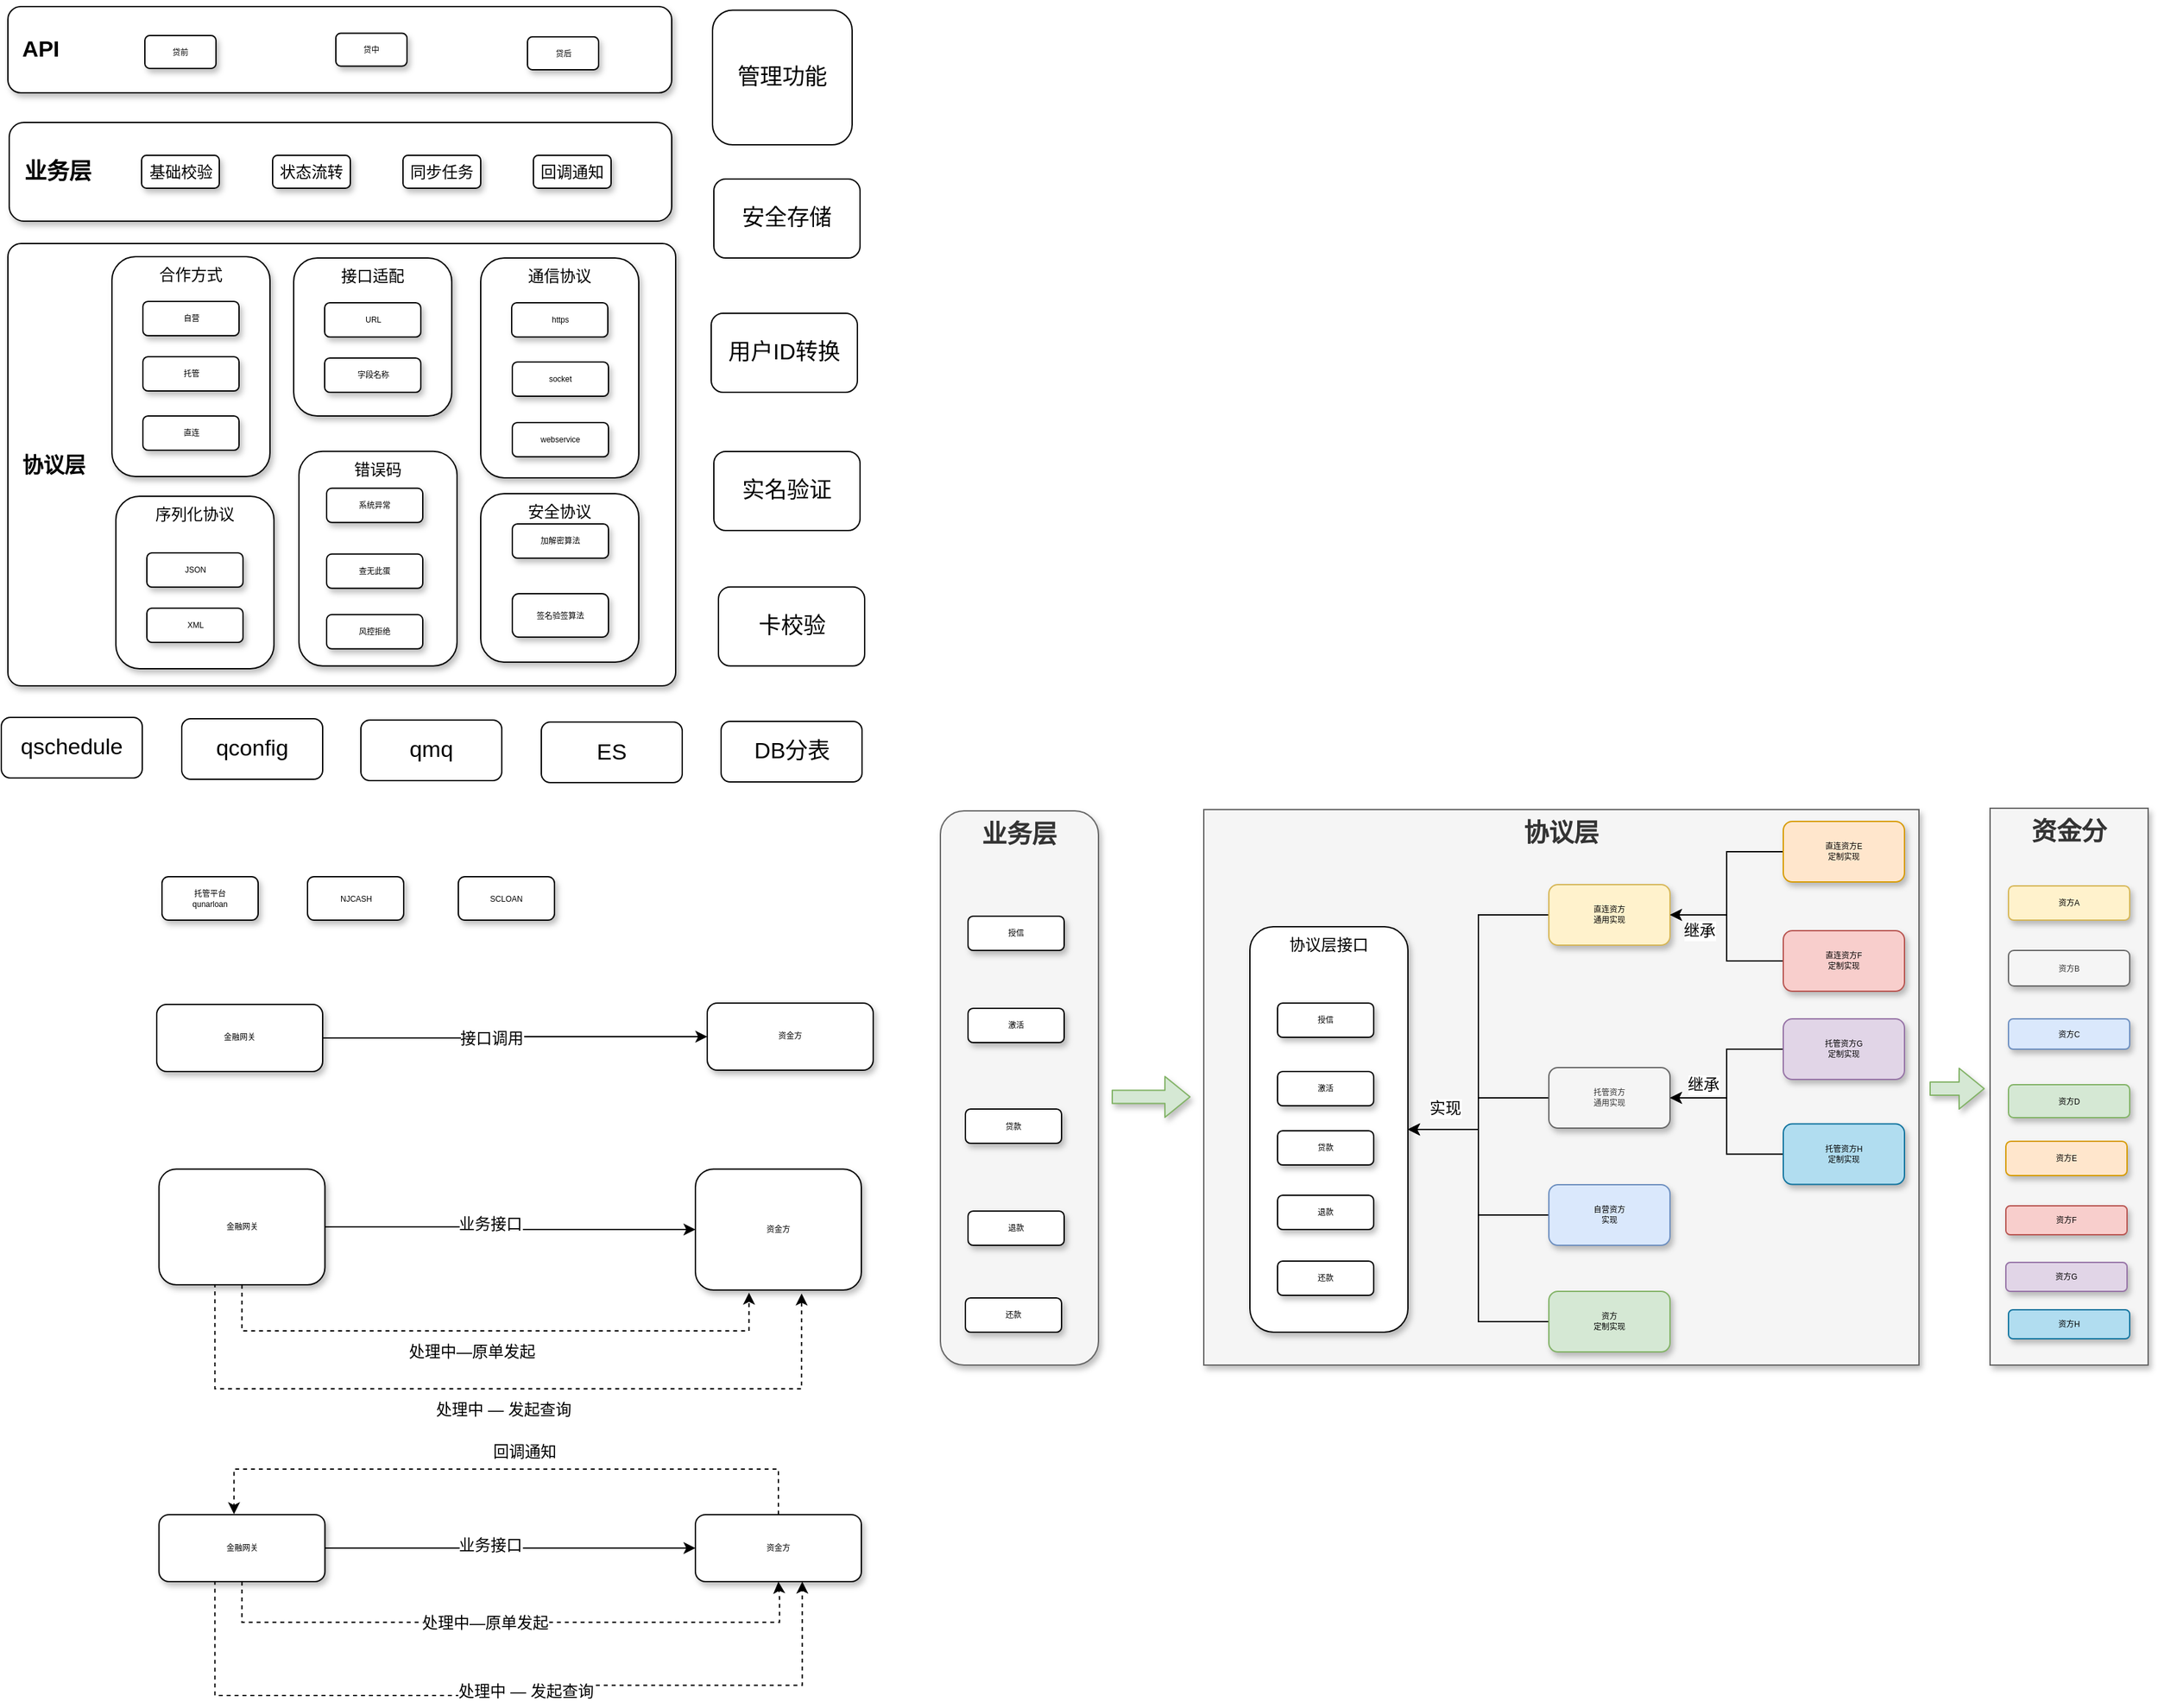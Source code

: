 <mxfile version="12.8.9" type="github">
  <diagram id="pQbSXTKy-mhwdIOJWXm_" name="第 1 页">
    <mxGraphModel dx="1940" dy="1809" grid="0" gridSize="10" guides="1" tooltips="1" connect="1" arrows="1" fold="1" page="1" pageScale="1" pageWidth="827" pageHeight="1169" math="0" shadow="0">
      <root>
        <mxCell id="0" />
        <mxCell id="1" parent="0" />
        <mxCell id="oRhJdaxvoY9CLy49b8uQ-59" value="资金分" style="rounded=0;whiteSpace=wrap;html=1;verticalAlign=top;fontSize=19;fontStyle=1;shadow=1;fillColor=#f5f5f5;strokeColor=#666666;fontColor=#333333;" parent="1" vertex="1">
          <mxGeometry x="773" y="391" width="120" height="423" as="geometry" />
        </mxCell>
        <mxCell id="oRhJdaxvoY9CLy49b8uQ-37" value="协议层" style="rounded=0;whiteSpace=wrap;html=1;verticalAlign=top;fontStyle=1;fontSize=19;shadow=1;fillColor=#f5f5f5;strokeColor=#666666;fontColor=#333333;" parent="1" vertex="1">
          <mxGeometry x="176" y="392" width="543" height="422" as="geometry" />
        </mxCell>
        <mxCell id="jV6rehnpYOMUCbgezzGA-40" value="托管平台&lt;br&gt;qunarloan" style="rounded=1;whiteSpace=wrap;html=1;fontSize=6;shadow=1;" parent="1" vertex="1">
          <mxGeometry x="-615" y="443" width="73" height="33" as="geometry" />
        </mxCell>
        <mxCell id="jV6rehnpYOMUCbgezzGA-41" value="NJCASH" style="rounded=1;whiteSpace=wrap;html=1;fontSize=6;shadow=1;" parent="1" vertex="1">
          <mxGeometry x="-504.5" y="443" width="73" height="33" as="geometry" />
        </mxCell>
        <mxCell id="jV6rehnpYOMUCbgezzGA-42" value="SCLOAN" style="rounded=1;whiteSpace=wrap;html=1;fontSize=6;shadow=1;" parent="1" vertex="1">
          <mxGeometry x="-390" y="443" width="73" height="33" as="geometry" />
        </mxCell>
        <mxCell id="jV6rehnpYOMUCbgezzGA-75" value="协议层接口" style="rounded=1;whiteSpace=wrap;html=1;verticalAlign=top;shadow=1;" parent="1" vertex="1">
          <mxGeometry x="211" y="481" width="120" height="308" as="geometry" />
        </mxCell>
        <mxCell id="jV6rehnpYOMUCbgezzGA-76" value="授信" style="rounded=1;whiteSpace=wrap;html=1;fontSize=6;shadow=1;" parent="1" vertex="1">
          <mxGeometry x="232" y="539" width="73" height="26" as="geometry" />
        </mxCell>
        <mxCell id="jV6rehnpYOMUCbgezzGA-77" value="退款" style="rounded=1;whiteSpace=wrap;html=1;fontSize=6;shadow=1;" parent="1" vertex="1">
          <mxGeometry x="232" y="685" width="73" height="26" as="geometry" />
        </mxCell>
        <mxCell id="jV6rehnpYOMUCbgezzGA-78" value="贷款" style="rounded=1;whiteSpace=wrap;html=1;fontSize=6;shadow=1;" parent="1" vertex="1">
          <mxGeometry x="232" y="636" width="73" height="26" as="geometry" />
        </mxCell>
        <mxCell id="jV6rehnpYOMUCbgezzGA-79" value="还款" style="rounded=1;whiteSpace=wrap;html=1;fontSize=6;shadow=1;" parent="1" vertex="1">
          <mxGeometry x="232" y="735" width="73" height="26" as="geometry" />
        </mxCell>
        <mxCell id="jV6rehnpYOMUCbgezzGA-84" style="edgeStyle=orthogonalEdgeStyle;rounded=0;orthogonalLoop=1;jettySize=auto;html=1;exitX=0;exitY=0.5;exitDx=0;exitDy=0;entryX=1;entryY=0.5;entryDx=0;entryDy=0;shadow=0;" parent="1" source="jV6rehnpYOMUCbgezzGA-81" target="jV6rehnpYOMUCbgezzGA-75" edge="1">
          <mxGeometry relative="1" as="geometry" />
        </mxCell>
        <mxCell id="jV6rehnpYOMUCbgezzGA-81" value="直连资方&lt;br&gt;通用实现" style="rounded=1;whiteSpace=wrap;html=1;fontSize=6;fillColor=#fff2cc;strokeColor=#d6b656;shadow=1;" parent="1" vertex="1">
          <mxGeometry x="438" y="449" width="92" height="46" as="geometry" />
        </mxCell>
        <mxCell id="jV6rehnpYOMUCbgezzGA-85" style="edgeStyle=orthogonalEdgeStyle;rounded=0;orthogonalLoop=1;jettySize=auto;html=1;exitX=0;exitY=0.5;exitDx=0;exitDy=0;shadow=0;" parent="1" source="jV6rehnpYOMUCbgezzGA-82" target="jV6rehnpYOMUCbgezzGA-75" edge="1">
          <mxGeometry relative="1" as="geometry" />
        </mxCell>
        <mxCell id="jV6rehnpYOMUCbgezzGA-87" value="实现" style="text;html=1;align=center;verticalAlign=middle;resizable=0;points=[];labelBackgroundColor=#ffffff;shadow=0;" parent="jV6rehnpYOMUCbgezzGA-85" vertex="1" connectable="0">
          <mxGeometry x="-0.215" y="-3" relative="1" as="geometry">
            <mxPoint x="-28" y="11" as="offset" />
          </mxGeometry>
        </mxCell>
        <mxCell id="jV6rehnpYOMUCbgezzGA-82" value="托管资方&lt;br&gt;通用实现" style="rounded=1;whiteSpace=wrap;html=1;fontSize=6;fillColor=#f5f5f5;strokeColor=#666666;fontColor=#333333;shadow=1;" parent="1" vertex="1">
          <mxGeometry x="438" y="588" width="92" height="46" as="geometry" />
        </mxCell>
        <mxCell id="jV6rehnpYOMUCbgezzGA-86" style="edgeStyle=orthogonalEdgeStyle;rounded=0;orthogonalLoop=1;jettySize=auto;html=1;shadow=0;" parent="1" source="jV6rehnpYOMUCbgezzGA-83" target="jV6rehnpYOMUCbgezzGA-75" edge="1">
          <mxGeometry relative="1" as="geometry" />
        </mxCell>
        <mxCell id="jV6rehnpYOMUCbgezzGA-83" value="自营资方&lt;br&gt;实现" style="rounded=1;whiteSpace=wrap;html=1;fontSize=6;fillColor=#dae8fc;strokeColor=#6c8ebf;shadow=1;" parent="1" vertex="1">
          <mxGeometry x="438" y="677" width="92" height="46" as="geometry" />
        </mxCell>
        <mxCell id="jV6rehnpYOMUCbgezzGA-89" value="" style="edgeStyle=orthogonalEdgeStyle;rounded=0;orthogonalLoop=1;jettySize=auto;html=1;entryX=1;entryY=0.5;entryDx=0;entryDy=0;shadow=0;" parent="1" source="jV6rehnpYOMUCbgezzGA-88" target="jV6rehnpYOMUCbgezzGA-81" edge="1">
          <mxGeometry relative="1" as="geometry" />
        </mxCell>
        <mxCell id="jV6rehnpYOMUCbgezzGA-88" value="直连资方E&lt;br&gt;定制实现" style="rounded=1;whiteSpace=wrap;html=1;fontSize=6;fillColor=#ffe6cc;strokeColor=#d79b00;shadow=1;" parent="1" vertex="1">
          <mxGeometry x="616" y="401" width="92" height="46" as="geometry" />
        </mxCell>
        <mxCell id="jV6rehnpYOMUCbgezzGA-93" style="edgeStyle=orthogonalEdgeStyle;rounded=0;orthogonalLoop=1;jettySize=auto;html=1;entryX=1;entryY=0.5;entryDx=0;entryDy=0;shadow=0;" parent="1" source="jV6rehnpYOMUCbgezzGA-91" target="jV6rehnpYOMUCbgezzGA-81" edge="1">
          <mxGeometry relative="1" as="geometry" />
        </mxCell>
        <mxCell id="jV6rehnpYOMUCbgezzGA-98" value="继承" style="text;html=1;align=center;verticalAlign=middle;resizable=0;points=[];labelBackgroundColor=#ffffff;shadow=0;" parent="jV6rehnpYOMUCbgezzGA-93" vertex="1" connectable="0">
          <mxGeometry x="0.443" y="1" relative="1" as="geometry">
            <mxPoint x="-12" y="11" as="offset" />
          </mxGeometry>
        </mxCell>
        <mxCell id="jV6rehnpYOMUCbgezzGA-91" value="直连资方F&lt;br&gt;定制实现" style="rounded=1;whiteSpace=wrap;html=1;fontSize=6;fillColor=#f8cecc;strokeColor=#b85450;shadow=1;" parent="1" vertex="1">
          <mxGeometry x="616" y="484" width="92" height="46" as="geometry" />
        </mxCell>
        <mxCell id="jV6rehnpYOMUCbgezzGA-94" value="" style="edgeStyle=orthogonalEdgeStyle;rounded=0;orthogonalLoop=1;jettySize=auto;html=1;shadow=0;" parent="1" source="jV6rehnpYOMUCbgezzGA-95" target="jV6rehnpYOMUCbgezzGA-82" edge="1">
          <mxGeometry relative="1" as="geometry">
            <mxPoint x="530" y="617.75" as="targetPoint" />
          </mxGeometry>
        </mxCell>
        <mxCell id="jV6rehnpYOMUCbgezzGA-95" value="托管资方G&lt;br&gt;定制实现" style="rounded=1;whiteSpace=wrap;html=1;fontSize=6;fillColor=#e1d5e7;strokeColor=#9673a6;shadow=1;" parent="1" vertex="1">
          <mxGeometry x="616" y="551" width="92" height="46" as="geometry" />
        </mxCell>
        <mxCell id="jV6rehnpYOMUCbgezzGA-96" style="edgeStyle=orthogonalEdgeStyle;rounded=0;orthogonalLoop=1;jettySize=auto;html=1;shadow=0;" parent="1" source="jV6rehnpYOMUCbgezzGA-97" target="jV6rehnpYOMUCbgezzGA-82" edge="1">
          <mxGeometry relative="1" as="geometry">
            <mxPoint x="530" y="617.75" as="targetPoint" />
          </mxGeometry>
        </mxCell>
        <mxCell id="jV6rehnpYOMUCbgezzGA-99" value="继承" style="text;html=1;align=center;verticalAlign=middle;resizable=0;points=[];labelBackgroundColor=#ffffff;shadow=0;" parent="jV6rehnpYOMUCbgezzGA-96" vertex="1" connectable="0">
          <mxGeometry x="0.519" y="2" relative="1" as="geometry">
            <mxPoint x="-5.8" y="-12" as="offset" />
          </mxGeometry>
        </mxCell>
        <mxCell id="jV6rehnpYOMUCbgezzGA-97" value="托管资方H&lt;br&gt;定制实现" style="rounded=1;whiteSpace=wrap;html=1;fontSize=6;fillColor=#b1ddf0;shadow=1;strokeColor=#10739e;" parent="1" vertex="1">
          <mxGeometry x="616" y="630.75" width="92" height="46" as="geometry" />
        </mxCell>
        <mxCell id="jV6rehnpYOMUCbgezzGA-102" style="edgeStyle=orthogonalEdgeStyle;rounded=0;orthogonalLoop=1;jettySize=auto;html=1;entryX=1;entryY=0.5;entryDx=0;entryDy=0;shadow=0;" parent="1" source="jV6rehnpYOMUCbgezzGA-100" target="jV6rehnpYOMUCbgezzGA-75" edge="1">
          <mxGeometry relative="1" as="geometry" />
        </mxCell>
        <mxCell id="jV6rehnpYOMUCbgezzGA-100" value="资方&lt;br&gt;定制实现" style="rounded=1;whiteSpace=wrap;html=1;fontSize=6;fillColor=#d5e8d4;strokeColor=#82b366;shadow=1;" parent="1" vertex="1">
          <mxGeometry x="438" y="758" width="92" height="46" as="geometry" />
        </mxCell>
        <mxCell id="jV6rehnpYOMUCbgezzGA-101" style="edgeStyle=orthogonalEdgeStyle;rounded=0;orthogonalLoop=1;jettySize=auto;html=1;exitX=0.5;exitY=1;exitDx=0;exitDy=0;fillColor=#fff2cc;strokeColor=#d6b656;shadow=0;" parent="1" source="jV6rehnpYOMUCbgezzGA-91" target="jV6rehnpYOMUCbgezzGA-91" edge="1">
          <mxGeometry relative="1" as="geometry" />
        </mxCell>
        <mxCell id="oRhJdaxvoY9CLy49b8uQ-34" value="激活" style="rounded=1;whiteSpace=wrap;html=1;fontSize=6;shadow=1;" parent="1" vertex="1">
          <mxGeometry x="232" y="591" width="73" height="26" as="geometry" />
        </mxCell>
        <mxCell id="oRhJdaxvoY9CLy49b8uQ-51" value="" style="shape=flexArrow;endArrow=classic;html=1;fillColor=#d5e8d4;strokeColor=#82b366;shadow=1;" parent="1" edge="1">
          <mxGeometry width="50" height="50" relative="1" as="geometry">
            <mxPoint x="106" y="610.29" as="sourcePoint" />
            <mxPoint x="166" y="610.29" as="targetPoint" />
          </mxGeometry>
        </mxCell>
        <mxCell id="oRhJdaxvoY9CLy49b8uQ-52" value="资方E" style="rounded=1;whiteSpace=wrap;html=1;fontSize=6;fillColor=#ffe6cc;strokeColor=#d79b00;shadow=1;" parent="1" vertex="1">
          <mxGeometry x="785" y="644" width="92" height="26" as="geometry" />
        </mxCell>
        <mxCell id="oRhJdaxvoY9CLy49b8uQ-53" value="资方B" style="rounded=1;whiteSpace=wrap;html=1;fontSize=6;fillColor=#f5f5f5;strokeColor=#666666;fontColor=#333333;shadow=1;" parent="1" vertex="1">
          <mxGeometry x="787" y="499" width="92" height="27" as="geometry" />
        </mxCell>
        <mxCell id="oRhJdaxvoY9CLy49b8uQ-54" value="资方C" style="rounded=1;whiteSpace=wrap;html=1;fontSize=6;fillColor=#dae8fc;strokeColor=#6c8ebf;shadow=1;" parent="1" vertex="1">
          <mxGeometry x="787" y="551" width="92" height="23" as="geometry" />
        </mxCell>
        <mxCell id="oRhJdaxvoY9CLy49b8uQ-55" value="资方D" style="rounded=1;whiteSpace=wrap;html=1;fontSize=6;fillColor=#d5e8d4;strokeColor=#82b366;shadow=1;" parent="1" vertex="1">
          <mxGeometry x="787" y="601" width="92" height="25" as="geometry" />
        </mxCell>
        <mxCell id="oRhJdaxvoY9CLy49b8uQ-56" value="资方F" style="rounded=1;whiteSpace=wrap;html=1;fontSize=6;fillColor=#f8cecc;strokeColor=#b85450;shadow=1;" parent="1" vertex="1">
          <mxGeometry x="785" y="693" width="92" height="22" as="geometry" />
        </mxCell>
        <mxCell id="oRhJdaxvoY9CLy49b8uQ-60" value="" style="shape=flexArrow;endArrow=classic;html=1;fillColor=#d5e8d4;strokeColor=#82b366;shadow=1;" parent="1" edge="1">
          <mxGeometry width="50" height="50" relative="1" as="geometry">
            <mxPoint x="727" y="604" as="sourcePoint" />
            <mxPoint x="769" y="604" as="targetPoint" />
          </mxGeometry>
        </mxCell>
        <mxCell id="oRhJdaxvoY9CLy49b8uQ-38" value="业务层" style="rounded=1;whiteSpace=wrap;html=1;verticalAlign=top;fontStyle=1;fontSize=19;shadow=1;fillColor=#f5f5f5;strokeColor=#666666;fontColor=#333333;" parent="1" vertex="1">
          <mxGeometry x="-24" y="393" width="120" height="421" as="geometry" />
        </mxCell>
        <mxCell id="oRhJdaxvoY9CLy49b8uQ-39" value="授信" style="rounded=1;whiteSpace=wrap;html=1;fontSize=6;shadow=1;" parent="1" vertex="1">
          <mxGeometry x="-3" y="473" width="73" height="26" as="geometry" />
        </mxCell>
        <mxCell id="oRhJdaxvoY9CLy49b8uQ-40" value="退款" style="rounded=1;whiteSpace=wrap;html=1;fontSize=6;shadow=1;" parent="1" vertex="1">
          <mxGeometry x="-3" y="697" width="73" height="26" as="geometry" />
        </mxCell>
        <mxCell id="oRhJdaxvoY9CLy49b8uQ-41" value="贷款" style="rounded=1;whiteSpace=wrap;html=1;fontSize=6;shadow=1;" parent="1" vertex="1">
          <mxGeometry x="-5" y="619.5" width="73" height="26" as="geometry" />
        </mxCell>
        <mxCell id="oRhJdaxvoY9CLy49b8uQ-42" value="还款" style="rounded=1;whiteSpace=wrap;html=1;fontSize=6;shadow=1;" parent="1" vertex="1">
          <mxGeometry x="-5" y="763" width="73" height="26" as="geometry" />
        </mxCell>
        <mxCell id="oRhJdaxvoY9CLy49b8uQ-43" value="激活" style="rounded=1;whiteSpace=wrap;html=1;fontSize=6;shadow=1;" parent="1" vertex="1">
          <mxGeometry x="-3" y="543" width="73" height="26" as="geometry" />
        </mxCell>
        <mxCell id="oRhJdaxvoY9CLy49b8uQ-63" value="资方A" style="rounded=1;whiteSpace=wrap;html=1;fontSize=6;fillColor=#fff2cc;strokeColor=#d6b656;shadow=1;" parent="1" vertex="1">
          <mxGeometry x="787" y="450" width="92" height="26" as="geometry" />
        </mxCell>
        <mxCell id="oRhJdaxvoY9CLy49b8uQ-64" value="资方G" style="rounded=1;whiteSpace=wrap;html=1;fontSize=6;fillColor=#e1d5e7;strokeColor=#9673a6;shadow=1;" parent="1" vertex="1">
          <mxGeometry x="785" y="736" width="92" height="22" as="geometry" />
        </mxCell>
        <mxCell id="oRhJdaxvoY9CLy49b8uQ-65" value="资方H" style="rounded=1;whiteSpace=wrap;html=1;fontSize=6;shadow=1;fillColor=#b1ddf0;strokeColor=#10739e;" parent="1" vertex="1">
          <mxGeometry x="787" y="772" width="92" height="22" as="geometry" />
        </mxCell>
        <mxCell id="oRhJdaxvoY9CLy49b8uQ-20" style="edgeStyle=orthogonalEdgeStyle;rounded=0;orthogonalLoop=1;jettySize=auto;html=1;exitX=0.337;exitY=0.988;exitDx=0;exitDy=0;dashed=1;exitPerimeter=0;shadow=0;" parent="1" source="jV6rehnpYOMUCbgezzGA-58" edge="1">
          <mxGeometry relative="1" as="geometry">
            <mxPoint x="-128.871" y="978.529" as="targetPoint" />
            <Array as="points">
              <mxPoint x="-574.129" y="1065" />
              <mxPoint x="-299.726" y="1065" />
              <mxPoint x="-299.726" y="1057.279" />
              <mxPoint x="-128.871" y="1057.279" />
              <mxPoint x="-128.871" y="978.529" />
            </Array>
          </mxGeometry>
        </mxCell>
        <mxCell id="oRhJdaxvoY9CLy49b8uQ-21" value="处理中 — 发起查询" style="text;html=1;align=center;verticalAlign=middle;resizable=0;points=[];labelBackgroundColor=#ffffff;shadow=0;" parent="oRhJdaxvoY9CLy49b8uQ-20" vertex="1" connectable="0">
          <mxGeometry x="0.12" y="2" relative="1" as="geometry">
            <mxPoint x="-24.8" y="-1" as="offset" />
          </mxGeometry>
        </mxCell>
        <mxCell id="jV6rehnpYOMUCbgezzGA-58" value="金融网关" style="rounded=1;whiteSpace=wrap;html=1;fontSize=6;shadow=1;" parent="1" vertex="1">
          <mxGeometry x="-617.274" y="927.574" width="125.984" height="50.956" as="geometry" />
        </mxCell>
        <mxCell id="jV6rehnpYOMUCbgezzGA-61" value="资金方" style="rounded=1;whiteSpace=wrap;html=1;fontSize=6;shadow=1;" parent="1" vertex="1">
          <mxGeometry x="-209.984" y="927.574" width="125.984" height="50.956" as="geometry" />
        </mxCell>
        <mxCell id="jV6rehnpYOMUCbgezzGA-52" style="edgeStyle=orthogonalEdgeStyle;rounded=0;orthogonalLoop=1;jettySize=auto;html=1;exitX=0.5;exitY=0;exitDx=0;exitDy=0;dashed=1;entryX=0.452;entryY=-0.006;entryDx=0;entryDy=0;entryPerimeter=0;shadow=0;" parent="1" source="jV6rehnpYOMUCbgezzGA-61" target="jV6rehnpYOMUCbgezzGA-58" edge="1">
          <mxGeometry relative="1" as="geometry">
            <mxPoint x="-555.145" y="913.676" as="targetPoint" />
            <Array as="points">
              <mxPoint x="-147" y="893" />
              <mxPoint x="-560" y="893" />
            </Array>
          </mxGeometry>
        </mxCell>
        <mxCell id="jV6rehnpYOMUCbgezzGA-53" value="回调通知" style="text;html=1;align=center;verticalAlign=middle;resizable=0;points=[];labelBackgroundColor=#ffffff;shadow=0;" parent="jV6rehnpYOMUCbgezzGA-52" vertex="1" connectable="0">
          <mxGeometry x="-0.165" y="1" relative="1" as="geometry">
            <mxPoint x="-26.37" y="-14" as="offset" />
          </mxGeometry>
        </mxCell>
        <mxCell id="jV6rehnpYOMUCbgezzGA-54" value="" style="edgeStyle=orthogonalEdgeStyle;rounded=0;orthogonalLoop=1;jettySize=auto;html=1;shadow=0;" parent="1" source="jV6rehnpYOMUCbgezzGA-58" target="jV6rehnpYOMUCbgezzGA-61" edge="1">
          <mxGeometry relative="1" as="geometry">
            <mxPoint x="-223.79" y="953.051" as="targetPoint" />
          </mxGeometry>
        </mxCell>
        <mxCell id="jV6rehnpYOMUCbgezzGA-55" value="业务接口" style="text;html=1;align=center;verticalAlign=middle;resizable=0;points=[];labelBackgroundColor=#ffffff;shadow=0;" parent="jV6rehnpYOMUCbgezzGA-54" vertex="1" connectable="0">
          <mxGeometry x="-0.18" relative="1" as="geometry">
            <mxPoint x="9.14" y="-2.5" as="offset" />
          </mxGeometry>
        </mxCell>
        <mxCell id="jV6rehnpYOMUCbgezzGA-56" value="" style="edgeStyle=orthogonalEdgeStyle;rounded=0;orthogonalLoop=1;jettySize=auto;html=1;entryX=0.5;entryY=1;entryDx=0;entryDy=0;exitX=0.5;exitY=1;exitDx=0;exitDy=0;dashed=1;shadow=0;" parent="1" source="jV6rehnpYOMUCbgezzGA-58" target="jV6rehnpYOMUCbgezzGA-61" edge="1">
          <mxGeometry relative="1" as="geometry">
            <mxPoint x="-574.992" y="1102.059" as="targetPoint" />
            <Array as="points">
              <mxPoint x="-555.145" y="1009.412" />
              <mxPoint x="-146.129" y="1009.412" />
              <mxPoint x="-146.129" y="990.882" />
              <mxPoint x="-147.855" y="990.882" />
            </Array>
          </mxGeometry>
        </mxCell>
        <mxCell id="jV6rehnpYOMUCbgezzGA-57" value="处理中—原单发起" style="text;html=1;align=center;verticalAlign=middle;resizable=0;points=[];labelBackgroundColor=#ffffff;shadow=0;" parent="jV6rehnpYOMUCbgezzGA-56" vertex="1" connectable="0">
          <mxGeometry x="-0.148" y="1" relative="1" as="geometry">
            <mxPoint x="14.48" y="1" as="offset" />
          </mxGeometry>
        </mxCell>
        <mxCell id="oRhJdaxvoY9CLy49b8uQ-15" value="金融网关" style="rounded=1;whiteSpace=wrap;html=1;fontSize=6;shadow=1;" parent="1" vertex="1">
          <mxGeometry x="-619" y="540" width="125.984" height="50.956" as="geometry" />
        </mxCell>
        <mxCell id="oRhJdaxvoY9CLy49b8uQ-18" value="资金方" style="rounded=1;whiteSpace=wrap;html=1;fontSize=6;shadow=1;" parent="1" vertex="1">
          <mxGeometry x="-201.0" y="539" width="125.984" height="50.956" as="geometry" />
        </mxCell>
        <mxCell id="oRhJdaxvoY9CLy49b8uQ-11" value="" style="edgeStyle=orthogonalEdgeStyle;rounded=0;orthogonalLoop=1;jettySize=auto;html=1;shadow=0;" parent="1" source="oRhJdaxvoY9CLy49b8uQ-15" target="oRhJdaxvoY9CLy49b8uQ-18" edge="1">
          <mxGeometry relative="1" as="geometry">
            <mxPoint x="-225.516" y="565.478" as="targetPoint" />
          </mxGeometry>
        </mxCell>
        <mxCell id="oRhJdaxvoY9CLy49b8uQ-12" value="接口调用" style="text;html=1;align=center;verticalAlign=middle;resizable=0;points=[];labelBackgroundColor=#ffffff;shadow=0;" parent="oRhJdaxvoY9CLy49b8uQ-11" vertex="1" connectable="0">
          <mxGeometry x="-0.18" relative="1" as="geometry">
            <mxPoint x="7.43" as="offset" />
          </mxGeometry>
        </mxCell>
        <mxCell id="oRhJdaxvoY9CLy49b8uQ-28" style="edgeStyle=orthogonalEdgeStyle;rounded=0;orthogonalLoop=1;jettySize=auto;html=1;exitX=0.337;exitY=0.988;exitDx=0;exitDy=0;dashed=1;exitPerimeter=0;shadow=0;entryX=0.64;entryY=1.029;entryDx=0;entryDy=0;entryPerimeter=0;" parent="1" source="oRhJdaxvoY9CLy49b8uQ-30" edge="1" target="oRhJdaxvoY9CLy49b8uQ-31">
          <mxGeometry relative="1" as="geometry">
            <mxPoint x="-129" y="769" as="targetPoint" />
            <Array as="points">
              <mxPoint x="-575" y="832" />
              <mxPoint x="-129" y="832" />
            </Array>
          </mxGeometry>
        </mxCell>
        <mxCell id="oRhJdaxvoY9CLy49b8uQ-29" value="处理中 — 发起查询" style="text;html=1;align=center;verticalAlign=middle;resizable=0;points=[];labelBackgroundColor=#ffffff;shadow=0;" parent="oRhJdaxvoY9CLy49b8uQ-28" vertex="1" connectable="0">
          <mxGeometry x="0.12" y="2" relative="1" as="geometry">
            <mxPoint x="-35.94" y="18" as="offset" />
          </mxGeometry>
        </mxCell>
        <mxCell id="oRhJdaxvoY9CLy49b8uQ-30" value="金融网关" style="rounded=1;whiteSpace=wrap;html=1;fontSize=6;shadow=1;arcSize=15;" parent="1" vertex="1">
          <mxGeometry x="-617.27" y="665.07" width="125.98" height="87.93" as="geometry" />
        </mxCell>
        <mxCell id="oRhJdaxvoY9CLy49b8uQ-31" value="资金方" style="rounded=1;whiteSpace=wrap;html=1;fontSize=6;shadow=1;" parent="1" vertex="1">
          <mxGeometry x="-209.98" y="665.07" width="125.98" height="91.93" as="geometry" />
        </mxCell>
        <mxCell id="oRhJdaxvoY9CLy49b8uQ-24" value="" style="edgeStyle=orthogonalEdgeStyle;rounded=0;orthogonalLoop=1;jettySize=auto;html=1;shadow=0;" parent="1" source="oRhJdaxvoY9CLy49b8uQ-30" target="oRhJdaxvoY9CLy49b8uQ-31" edge="1">
          <mxGeometry relative="1" as="geometry">
            <mxPoint x="-223.79" y="690.551" as="targetPoint" />
          </mxGeometry>
        </mxCell>
        <mxCell id="oRhJdaxvoY9CLy49b8uQ-25" value="业务接口" style="text;html=1;align=center;verticalAlign=middle;resizable=0;points=[];labelBackgroundColor=#ffffff;shadow=0;" parent="oRhJdaxvoY9CLy49b8uQ-24" vertex="1" connectable="0">
          <mxGeometry x="-0.18" relative="1" as="geometry">
            <mxPoint x="9.14" y="-2.5" as="offset" />
          </mxGeometry>
        </mxCell>
        <mxCell id="oRhJdaxvoY9CLy49b8uQ-26" value="" style="edgeStyle=orthogonalEdgeStyle;rounded=0;orthogonalLoop=1;jettySize=auto;html=1;exitX=0.5;exitY=1;exitDx=0;exitDy=0;dashed=1;shadow=0;entryX=0.323;entryY=1.022;entryDx=0;entryDy=0;entryPerimeter=0;" parent="1" source="oRhJdaxvoY9CLy49b8uQ-30" target="oRhJdaxvoY9CLy49b8uQ-31" edge="1">
          <mxGeometry relative="1" as="geometry">
            <mxPoint x="-169" y="803" as="targetPoint" />
            <Array as="points">
              <mxPoint x="-554" y="788" />
              <mxPoint x="-169" y="788" />
            </Array>
          </mxGeometry>
        </mxCell>
        <mxCell id="oRhJdaxvoY9CLy49b8uQ-27" value="处理中—原单发起" style="text;html=1;align=center;verticalAlign=middle;resizable=0;points=[];labelBackgroundColor=#ffffff;shadow=0;" parent="oRhJdaxvoY9CLy49b8uQ-26" vertex="1" connectable="0">
          <mxGeometry x="-0.148" y="1" relative="1" as="geometry">
            <mxPoint x="17.44" y="17" as="offset" />
          </mxGeometry>
        </mxCell>
        <mxCell id="Zh9DPLkA23UePyNAktpm-13" value="qconfig" style="rounded=1;whiteSpace=wrap;html=1;shadow=0;fontSize=17;align=center;" vertex="1" parent="1">
          <mxGeometry x="-600" y="323" width="107" height="46" as="geometry" />
        </mxCell>
        <mxCell id="Zh9DPLkA23UePyNAktpm-14" value="qmq" style="rounded=1;whiteSpace=wrap;html=1;shadow=0;fontSize=17;align=center;" vertex="1" parent="1">
          <mxGeometry x="-464" y="324" width="107" height="46" as="geometry" />
        </mxCell>
        <mxCell id="Zh9DPLkA23UePyNAktpm-15" value="qschedule" style="rounded=1;whiteSpace=wrap;html=1;shadow=0;fontSize=17;align=center;" vertex="1" parent="1">
          <mxGeometry x="-737" y="322" width="107" height="46" as="geometry" />
        </mxCell>
        <mxCell id="Zh9DPLkA23UePyNAktpm-16" value="ES" style="rounded=1;whiteSpace=wrap;html=1;shadow=0;fontSize=17;align=center;" vertex="1" parent="1">
          <mxGeometry x="-327" y="325.5" width="107" height="46" as="geometry" />
        </mxCell>
        <mxCell id="Zh9DPLkA23UePyNAktpm-45" value="安全存储" style="rounded=1;whiteSpace=wrap;html=1;shadow=0;fontSize=17;align=center;" vertex="1" parent="1">
          <mxGeometry x="-196" y="-87" width="111" height="60" as="geometry" />
        </mxCell>
        <mxCell id="Zh9DPLkA23UePyNAktpm-46" value="用户ID转换" style="rounded=1;whiteSpace=wrap;html=1;shadow=0;fontSize=17;align=center;" vertex="1" parent="1">
          <mxGeometry x="-198" y="15" width="111" height="60" as="geometry" />
        </mxCell>
        <mxCell id="Zh9DPLkA23UePyNAktpm-47" value="实名验证" style="rounded=1;whiteSpace=wrap;html=1;shadow=0;fontSize=17;align=center;" vertex="1" parent="1">
          <mxGeometry x="-196" y="120" width="111" height="60" as="geometry" />
        </mxCell>
        <mxCell id="Zh9DPLkA23UePyNAktpm-48" value="卡校验" style="rounded=1;whiteSpace=wrap;html=1;shadow=0;fontSize=17;align=center;" vertex="1" parent="1">
          <mxGeometry x="-192.49" y="222.91" width="111" height="60" as="geometry" />
        </mxCell>
        <mxCell id="jV6rehnpYOMUCbgezzGA-5" value="&lt;span style=&quot;white-space: normal ; font-size: 17px&quot;&gt;&amp;nbsp; API&lt;/span&gt;" style="rounded=1;whiteSpace=wrap;html=1;shadow=1;verticalAlign=middle;align=left;fontSize=17;fontStyle=1" parent="1" vertex="1">
          <mxGeometry x="-732" y="-218" width="504" height="65.5" as="geometry" />
        </mxCell>
        <mxCell id="47TmQyaTfyfTuBjJMVQk-3" value="贷中" style="rounded=1;whiteSpace=wrap;html=1;fontSize=6;shadow=1;" parent="1" vertex="1">
          <mxGeometry x="-483" y="-197.75" width="54" height="25" as="geometry" />
        </mxCell>
        <mxCell id="jV6rehnpYOMUCbgezzGA-1" value="贷后" style="rounded=1;whiteSpace=wrap;html=1;fontSize=6;shadow=1;" parent="1" vertex="1">
          <mxGeometry x="-337.5" y="-195" width="54" height="25" as="geometry" />
        </mxCell>
        <mxCell id="jV6rehnpYOMUCbgezzGA-2" value="贷前" style="rounded=1;whiteSpace=wrap;html=1;fontSize=6;shadow=1;" parent="1" vertex="1">
          <mxGeometry x="-628" y="-196" width="54" height="25" as="geometry" />
        </mxCell>
        <mxCell id="jV6rehnpYOMUCbgezzGA-3" value="&amp;nbsp; 业务层" style="rounded=1;whiteSpace=wrap;html=1;verticalAlign=middle;shadow=1;align=left;fontSize=17;fontStyle=1" parent="1" vertex="1">
          <mxGeometry x="-731" y="-130" width="503" height="75" as="geometry" />
        </mxCell>
        <mxCell id="jV6rehnpYOMUCbgezzGA-8" value="&lt;span style=&quot;font-size: 12px&quot;&gt;基础校验&lt;/span&gt;" style="rounded=1;whiteSpace=wrap;html=1;fontSize=6;shadow=1;" parent="1" vertex="1">
          <mxGeometry x="-630.5" y="-105" width="59" height="25" as="geometry" />
        </mxCell>
        <mxCell id="jV6rehnpYOMUCbgezzGA-9" value="&lt;span style=&quot;font-size: 12px&quot;&gt;状态流转&lt;/span&gt;" style="rounded=1;whiteSpace=wrap;html=1;fontSize=6;shadow=1;" parent="1" vertex="1">
          <mxGeometry x="-531" y="-105" width="59" height="25" as="geometry" />
        </mxCell>
        <mxCell id="jV6rehnpYOMUCbgezzGA-10" value="&lt;span style=&quot;font-size: 12px&quot;&gt;同步任务&lt;/span&gt;" style="rounded=1;whiteSpace=wrap;html=1;fontSize=6;shadow=1;" parent="1" vertex="1">
          <mxGeometry x="-432" y="-105" width="59" height="25" as="geometry" />
        </mxCell>
        <mxCell id="jV6rehnpYOMUCbgezzGA-11" value="&lt;span style=&quot;font-size: 12px&quot;&gt;回调通知&lt;/span&gt;" style="rounded=1;whiteSpace=wrap;html=1;fontSize=6;shadow=1;" parent="1" vertex="1">
          <mxGeometry x="-333" y="-105" width="59" height="25" as="geometry" />
        </mxCell>
        <mxCell id="jV6rehnpYOMUCbgezzGA-4" value="&amp;nbsp; 协议层" style="rounded=1;whiteSpace=wrap;html=1;verticalAlign=middle;shadow=1;align=left;fontStyle=1;fontSize=16;arcSize=3;" parent="1" vertex="1">
          <mxGeometry x="-732" y="-38" width="507" height="336" as="geometry" />
        </mxCell>
        <mxCell id="Zh9DPLkA23UePyNAktpm-17" value="序列化协议" style="rounded=1;whiteSpace=wrap;html=1;verticalAlign=top;shadow=1;" vertex="1" parent="1">
          <mxGeometry x="-650" y="154" width="120" height="131" as="geometry" />
        </mxCell>
        <mxCell id="Zh9DPLkA23UePyNAktpm-18" value="JSON" style="rounded=1;whiteSpace=wrap;html=1;fontSize=6;shadow=1;" vertex="1" parent="1">
          <mxGeometry x="-626.5" y="197" width="73" height="26" as="geometry" />
        </mxCell>
        <mxCell id="Zh9DPLkA23UePyNAktpm-22" value="XML" style="rounded=1;whiteSpace=wrap;html=1;fontSize=6;shadow=1;" vertex="1" parent="1">
          <mxGeometry x="-626.5" y="239" width="73" height="26" as="geometry" />
        </mxCell>
        <mxCell id="Zh9DPLkA23UePyNAktpm-25" style="edgeStyle=orthogonalEdgeStyle;rounded=0;orthogonalLoop=1;jettySize=auto;html=1;exitX=0.5;exitY=1;exitDx=0;exitDy=0;shadow=0;fontSize=17;" edge="1" parent="1" source="Zh9DPLkA23UePyNAktpm-17" target="Zh9DPLkA23UePyNAktpm-17">
          <mxGeometry relative="1" as="geometry" />
        </mxCell>
        <mxCell id="Zh9DPLkA23UePyNAktpm-27" value="接口适配" style="rounded=1;whiteSpace=wrap;html=1;verticalAlign=top;shadow=1;" vertex="1" parent="1">
          <mxGeometry x="-515" y="-27" width="120" height="120" as="geometry" />
        </mxCell>
        <mxCell id="Zh9DPLkA23UePyNAktpm-28" value="URL" style="rounded=1;whiteSpace=wrap;html=1;fontSize=6;shadow=1;" vertex="1" parent="1">
          <mxGeometry x="-491.5" y="7" width="73" height="26" as="geometry" />
        </mxCell>
        <mxCell id="Zh9DPLkA23UePyNAktpm-30" value="字段名称" style="rounded=1;whiteSpace=wrap;html=1;fontSize=6;shadow=1;" vertex="1" parent="1">
          <mxGeometry x="-491.5" y="49" width="73" height="26" as="geometry" />
        </mxCell>
        <mxCell id="Zh9DPLkA23UePyNAktpm-31" style="edgeStyle=orthogonalEdgeStyle;rounded=0;orthogonalLoop=1;jettySize=auto;html=1;exitX=0.5;exitY=1;exitDx=0;exitDy=0;shadow=0;fontSize=17;" edge="1" parent="1">
          <mxGeometry relative="1" as="geometry">
            <mxPoint x="-351" y="135" as="sourcePoint" />
            <mxPoint x="-351" y="135" as="targetPoint" />
          </mxGeometry>
        </mxCell>
        <mxCell id="Zh9DPLkA23UePyNAktpm-34" value="通信协议" style="rounded=1;whiteSpace=wrap;html=1;verticalAlign=top;shadow=1;" vertex="1" parent="1">
          <mxGeometry x="-373" y="-27" width="120" height="167" as="geometry" />
        </mxCell>
        <mxCell id="Zh9DPLkA23UePyNAktpm-35" value="https" style="rounded=1;whiteSpace=wrap;html=1;fontSize=6;shadow=1;" vertex="1" parent="1">
          <mxGeometry x="-349.5" y="7" width="73" height="26" as="geometry" />
        </mxCell>
        <mxCell id="Zh9DPLkA23UePyNAktpm-36" value="webservice" style="rounded=1;whiteSpace=wrap;html=1;fontSize=6;shadow=1;" vertex="1" parent="1">
          <mxGeometry x="-349" y="98" width="73" height="26" as="geometry" />
        </mxCell>
        <mxCell id="Zh9DPLkA23UePyNAktpm-37" value="socket" style="rounded=1;whiteSpace=wrap;html=1;fontSize=6;shadow=1;" vertex="1" parent="1">
          <mxGeometry x="-349" y="52" width="73" height="26" as="geometry" />
        </mxCell>
        <mxCell id="Zh9DPLkA23UePyNAktpm-38" style="edgeStyle=orthogonalEdgeStyle;rounded=0;orthogonalLoop=1;jettySize=auto;html=1;exitX=0.5;exitY=1;exitDx=0;exitDy=0;shadow=0;fontSize=17;" edge="1" source="Zh9DPLkA23UePyNAktpm-34" target="Zh9DPLkA23UePyNAktpm-34" parent="1">
          <mxGeometry relative="1" as="geometry" />
        </mxCell>
        <mxCell id="Zh9DPLkA23UePyNAktpm-39" style="edgeStyle=orthogonalEdgeStyle;rounded=0;orthogonalLoop=1;jettySize=auto;html=1;exitX=0.5;exitY=1;exitDx=0;exitDy=0;shadow=0;fontSize=17;" edge="1" parent="1">
          <mxGeometry relative="1" as="geometry">
            <mxPoint x="-362" y="135" as="sourcePoint" />
            <mxPoint x="-362" y="135" as="targetPoint" />
          </mxGeometry>
        </mxCell>
        <mxCell id="Zh9DPLkA23UePyNAktpm-40" value="安全协议" style="rounded=1;whiteSpace=wrap;html=1;verticalAlign=top;shadow=1;" vertex="1" parent="1">
          <mxGeometry x="-373" y="152" width="120" height="128" as="geometry" />
        </mxCell>
        <mxCell id="Zh9DPLkA23UePyNAktpm-41" value="加解密算法" style="rounded=1;whiteSpace=wrap;html=1;fontSize=6;shadow=1;" vertex="1" parent="1">
          <mxGeometry x="-349" y="175" width="73" height="26" as="geometry" />
        </mxCell>
        <mxCell id="Zh9DPLkA23UePyNAktpm-43" value="签名验签算法" style="rounded=1;whiteSpace=wrap;html=1;fontSize=6;shadow=1;" vertex="1" parent="1">
          <mxGeometry x="-349" y="228" width="73" height="33" as="geometry" />
        </mxCell>
        <mxCell id="Zh9DPLkA23UePyNAktpm-44" style="edgeStyle=orthogonalEdgeStyle;rounded=0;orthogonalLoop=1;jettySize=auto;html=1;exitX=0.5;exitY=1;exitDx=0;exitDy=0;shadow=0;fontSize=17;" edge="1" source="Zh9DPLkA23UePyNAktpm-40" target="Zh9DPLkA23UePyNAktpm-40" parent="1">
          <mxGeometry relative="1" as="geometry" />
        </mxCell>
        <mxCell id="Zh9DPLkA23UePyNAktpm-51" value="合作方式" style="rounded=1;whiteSpace=wrap;html=1;verticalAlign=top;shadow=1;" vertex="1" parent="1">
          <mxGeometry x="-653" y="-28" width="120" height="167" as="geometry" />
        </mxCell>
        <mxCell id="Zh9DPLkA23UePyNAktpm-52" value="自营" style="rounded=1;whiteSpace=wrap;html=1;fontSize=6;shadow=1;" vertex="1" parent="1">
          <mxGeometry x="-629.5" y="6" width="73" height="26" as="geometry" />
        </mxCell>
        <mxCell id="Zh9DPLkA23UePyNAktpm-53" value="直连" style="rounded=1;whiteSpace=wrap;html=1;fontSize=6;shadow=1;" vertex="1" parent="1">
          <mxGeometry x="-629.5" y="93" width="73" height="26" as="geometry" />
        </mxCell>
        <mxCell id="Zh9DPLkA23UePyNAktpm-54" value="托管" style="rounded=1;whiteSpace=wrap;html=1;fontSize=6;shadow=1;" vertex="1" parent="1">
          <mxGeometry x="-629.5" y="48" width="73" height="26" as="geometry" />
        </mxCell>
        <mxCell id="Zh9DPLkA23UePyNAktpm-55" style="edgeStyle=orthogonalEdgeStyle;rounded=0;orthogonalLoop=1;jettySize=auto;html=1;exitX=0.5;exitY=1;exitDx=0;exitDy=0;shadow=0;fontSize=17;" edge="1" source="Zh9DPLkA23UePyNAktpm-51" target="Zh9DPLkA23UePyNAktpm-51" parent="1">
          <mxGeometry relative="1" as="geometry" />
        </mxCell>
        <mxCell id="Zh9DPLkA23UePyNAktpm-58" value="错误码" style="rounded=1;whiteSpace=wrap;html=1;verticalAlign=top;shadow=1;" vertex="1" parent="1">
          <mxGeometry x="-511" y="119.91" width="120" height="163" as="geometry" />
        </mxCell>
        <mxCell id="Zh9DPLkA23UePyNAktpm-59" value="风控拒绝" style="rounded=1;whiteSpace=wrap;html=1;fontSize=6;shadow=1;" vertex="1" parent="1">
          <mxGeometry x="-490" y="243.91" width="73" height="26" as="geometry" />
        </mxCell>
        <mxCell id="Zh9DPLkA23UePyNAktpm-60" value="查无此蛋" style="rounded=1;whiteSpace=wrap;html=1;fontSize=6;shadow=1;" vertex="1" parent="1">
          <mxGeometry x="-490" y="197.91" width="73" height="26" as="geometry" />
        </mxCell>
        <mxCell id="Zh9DPLkA23UePyNAktpm-61" style="edgeStyle=orthogonalEdgeStyle;rounded=0;orthogonalLoop=1;jettySize=auto;html=1;exitX=0.5;exitY=1;exitDx=0;exitDy=0;shadow=0;fontSize=17;" edge="1" parent="1">
          <mxGeometry relative="1" as="geometry">
            <mxPoint x="-451" y="270.91" as="sourcePoint" />
            <mxPoint x="-451" y="270.91" as="targetPoint" />
          </mxGeometry>
        </mxCell>
        <mxCell id="Zh9DPLkA23UePyNAktpm-62" style="edgeStyle=orthogonalEdgeStyle;rounded=0;orthogonalLoop=1;jettySize=auto;html=1;exitX=0.5;exitY=1;exitDx=0;exitDy=0;shadow=0;fontSize=17;" edge="1" parent="1">
          <mxGeometry relative="1" as="geometry">
            <mxPoint x="-454" y="135.91" as="sourcePoint" />
            <mxPoint x="-454" y="135.91" as="targetPoint" />
          </mxGeometry>
        </mxCell>
        <mxCell id="Zh9DPLkA23UePyNAktpm-63" value="系统异常" style="rounded=1;whiteSpace=wrap;html=1;fontSize=6;shadow=1;" vertex="1" parent="1">
          <mxGeometry x="-490" y="147.91" width="73" height="26" as="geometry" />
        </mxCell>
        <mxCell id="Zh9DPLkA23UePyNAktpm-64" style="edgeStyle=orthogonalEdgeStyle;rounded=0;orthogonalLoop=1;jettySize=auto;html=1;exitX=0.5;exitY=1;exitDx=0;exitDy=0;shadow=0;fontSize=17;" edge="1" parent="1" source="Zh9DPLkA23UePyNAktpm-59" target="Zh9DPLkA23UePyNAktpm-59">
          <mxGeometry relative="1" as="geometry" />
        </mxCell>
        <mxCell id="Zh9DPLkA23UePyNAktpm-75" value="管理功能" style="rounded=1;whiteSpace=wrap;html=1;shadow=0;fontSize=17;align=center;" vertex="1" parent="1">
          <mxGeometry x="-197" y="-215.25" width="106" height="102.25" as="geometry" />
        </mxCell>
        <mxCell id="Zh9DPLkA23UePyNAktpm-76" value="DB分表" style="rounded=1;whiteSpace=wrap;html=1;shadow=0;fontSize=17;align=center;" vertex="1" parent="1">
          <mxGeometry x="-190.49" y="325" width="107" height="46" as="geometry" />
        </mxCell>
      </root>
    </mxGraphModel>
  </diagram>
</mxfile>
